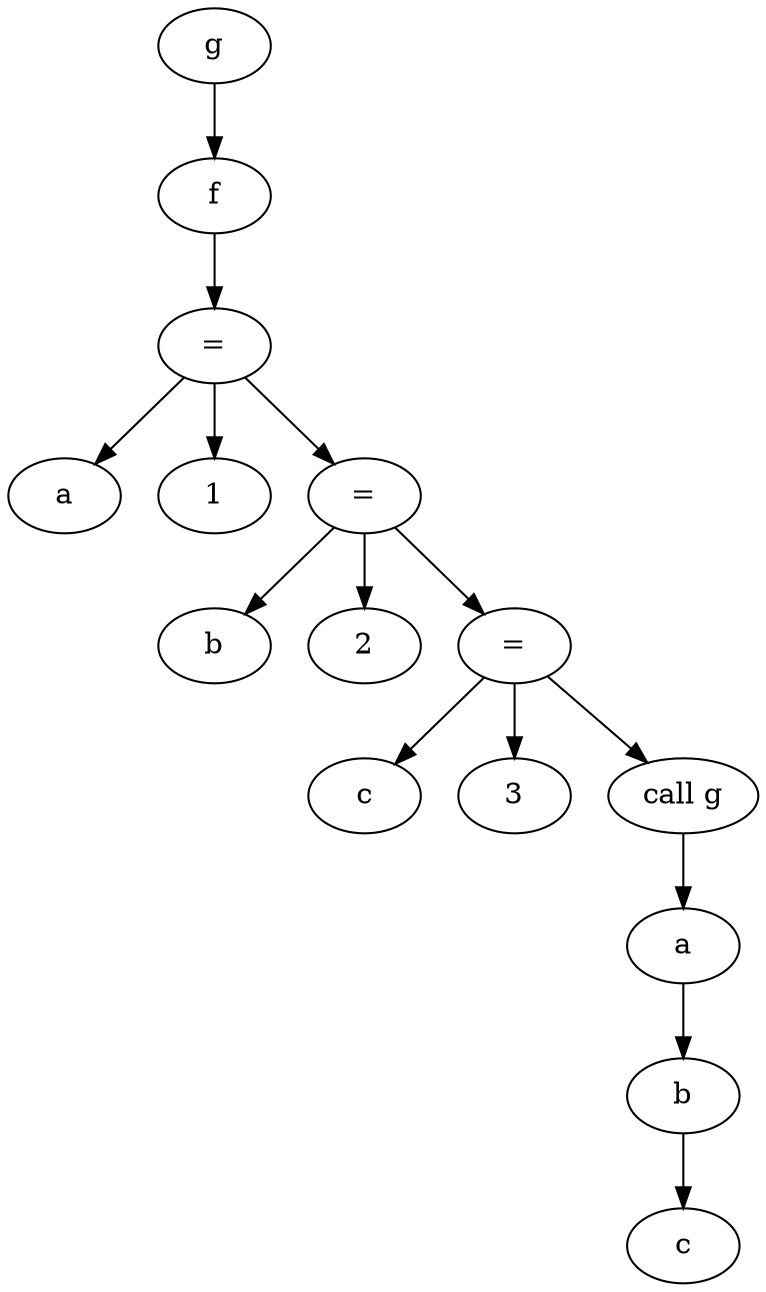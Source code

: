 # Executado assim: ./output2dot.sh 
# https://graphviz.org/doc/info/lang.html
digraph {
  x55a73a902430 -> x55a73a9024a0
  x55a73a9024a0 -> x55a73a902640
  x55a73a902640 -> x55a73a902690
  x55a73a902690 [label="a"]
  x55a73a902640 -> x55a73a902610
  x55a73a902610 [label="1"]
  x55a73a902640 -> x55a73a902790
  x55a73a902790 -> x55a73a9027e0
  x55a73a9027e0 [label="b"]
  x55a73a902790 -> x55a73a902760
  x55a73a902760 [label="2"]
  x55a73a902790 -> x55a73a9028e0
  x55a73a9028e0 -> x55a73a902930
  x55a73a902930 [label="c"]
  x55a73a9028e0 -> x55a73a9028b0
  x55a73a9028b0 [label="3"]
  x55a73a9028e0 -> x55a73a902b50
  x55a73a902b50 -> x55a73a902a00
  x55a73a902a00 -> x55a73a902a70
  x55a73a902a70 -> x55a73a902ae0
  x55a73a902ae0 [label="c"]
  x55a73a902a70 [label="b"]
  x55a73a902a00 [label="a"]
  x55a73a902b50 [label="call g"]
  x55a73a9028e0 [label="="]
  x55a73a902790 [label="="]
  x55a73a902640 [label="="]
  x55a73a9024a0 [label="f"]
  x55a73a902430 [label="g"]
}
